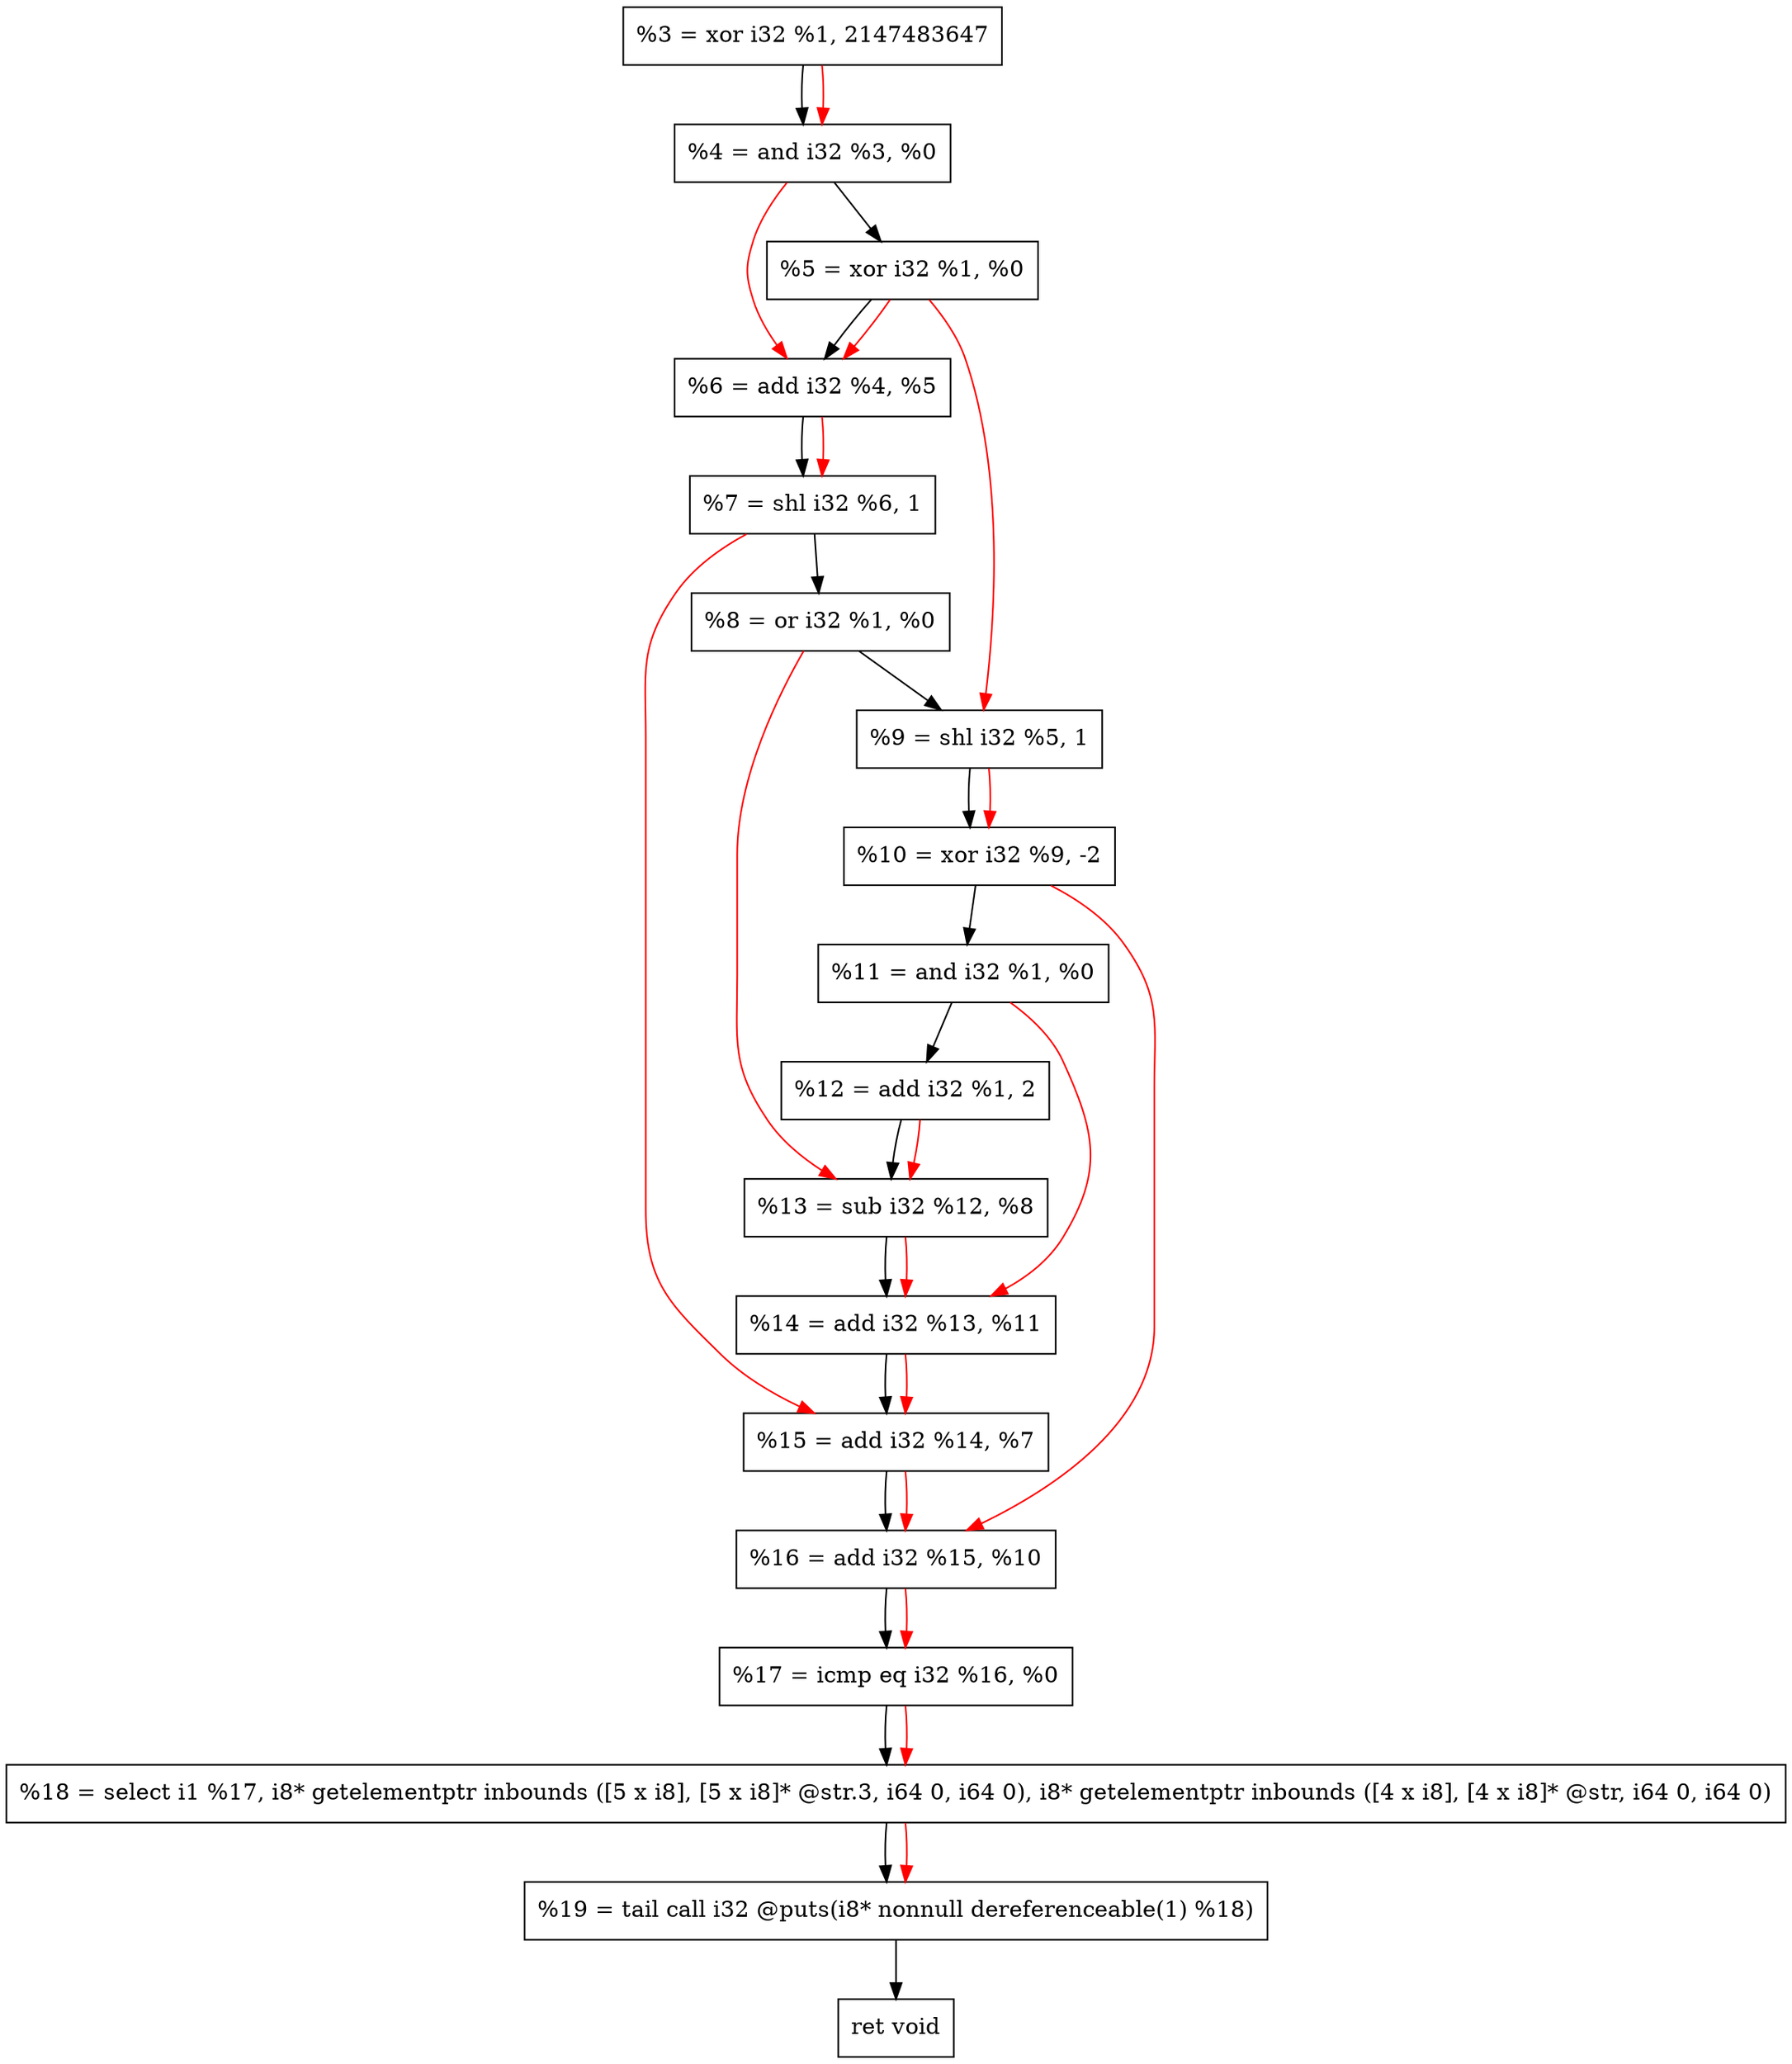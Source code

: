 digraph "DFG for'crackme' function" {
	Node0x106b9e0[shape=record, label="  %3 = xor i32 %1, 2147483647"];
	Node0x106ba50[shape=record, label="  %4 = and i32 %3, %0"];
	Node0x106bb10[shape=record, label="  %5 = xor i32 %1, %0"];
	Node0x106bb80[shape=record, label="  %6 = add i32 %4, %5"];
	Node0x106bbf0[shape=record, label="  %7 = shl i32 %6, 1"];
	Node0x106bc60[shape=record, label="  %8 = or i32 %1, %0"];
	Node0x106bcd0[shape=record, label="  %9 = shl i32 %5, 1"];
	Node0x106bd70[shape=record, label="  %10 = xor i32 %9, -2"];
	Node0x106bde0[shape=record, label="  %11 = and i32 %1, %0"];
	Node0x106be80[shape=record, label="  %12 = add i32 %1, 2"];
	Node0x106bef0[shape=record, label="  %13 = sub i32 %12, %8"];
	Node0x106bf60[shape=record, label="  %14 = add i32 %13, %11"];
	Node0x106bfd0[shape=record, label="  %15 = add i32 %14, %7"];
	Node0x106c040[shape=record, label="  %16 = add i32 %15, %10"];
	Node0x106c0b0[shape=record, label="  %17 = icmp eq i32 %16, %0"];
	Node0x100c268[shape=record, label="  %18 = select i1 %17, i8* getelementptr inbounds ([5 x i8], [5 x i8]* @str.3, i64 0, i64 0), i8* getelementptr inbounds ([4 x i8], [4 x i8]* @str, i64 0, i64 0)"];
	Node0x106c550[shape=record, label="  %19 = tail call i32 @puts(i8* nonnull dereferenceable(1) %18)"];
	Node0x106c5a0[shape=record, label="  ret void"];
	Node0x106b9e0 -> Node0x106ba50;
	Node0x106ba50 -> Node0x106bb10;
	Node0x106bb10 -> Node0x106bb80;
	Node0x106bb80 -> Node0x106bbf0;
	Node0x106bbf0 -> Node0x106bc60;
	Node0x106bc60 -> Node0x106bcd0;
	Node0x106bcd0 -> Node0x106bd70;
	Node0x106bd70 -> Node0x106bde0;
	Node0x106bde0 -> Node0x106be80;
	Node0x106be80 -> Node0x106bef0;
	Node0x106bef0 -> Node0x106bf60;
	Node0x106bf60 -> Node0x106bfd0;
	Node0x106bfd0 -> Node0x106c040;
	Node0x106c040 -> Node0x106c0b0;
	Node0x106c0b0 -> Node0x100c268;
	Node0x100c268 -> Node0x106c550;
	Node0x106c550 -> Node0x106c5a0;
edge [color=red]
	Node0x106b9e0 -> Node0x106ba50;
	Node0x106ba50 -> Node0x106bb80;
	Node0x106bb10 -> Node0x106bb80;
	Node0x106bb80 -> Node0x106bbf0;
	Node0x106bb10 -> Node0x106bcd0;
	Node0x106bcd0 -> Node0x106bd70;
	Node0x106be80 -> Node0x106bef0;
	Node0x106bc60 -> Node0x106bef0;
	Node0x106bef0 -> Node0x106bf60;
	Node0x106bde0 -> Node0x106bf60;
	Node0x106bf60 -> Node0x106bfd0;
	Node0x106bbf0 -> Node0x106bfd0;
	Node0x106bfd0 -> Node0x106c040;
	Node0x106bd70 -> Node0x106c040;
	Node0x106c040 -> Node0x106c0b0;
	Node0x106c0b0 -> Node0x100c268;
	Node0x100c268 -> Node0x106c550;
}
